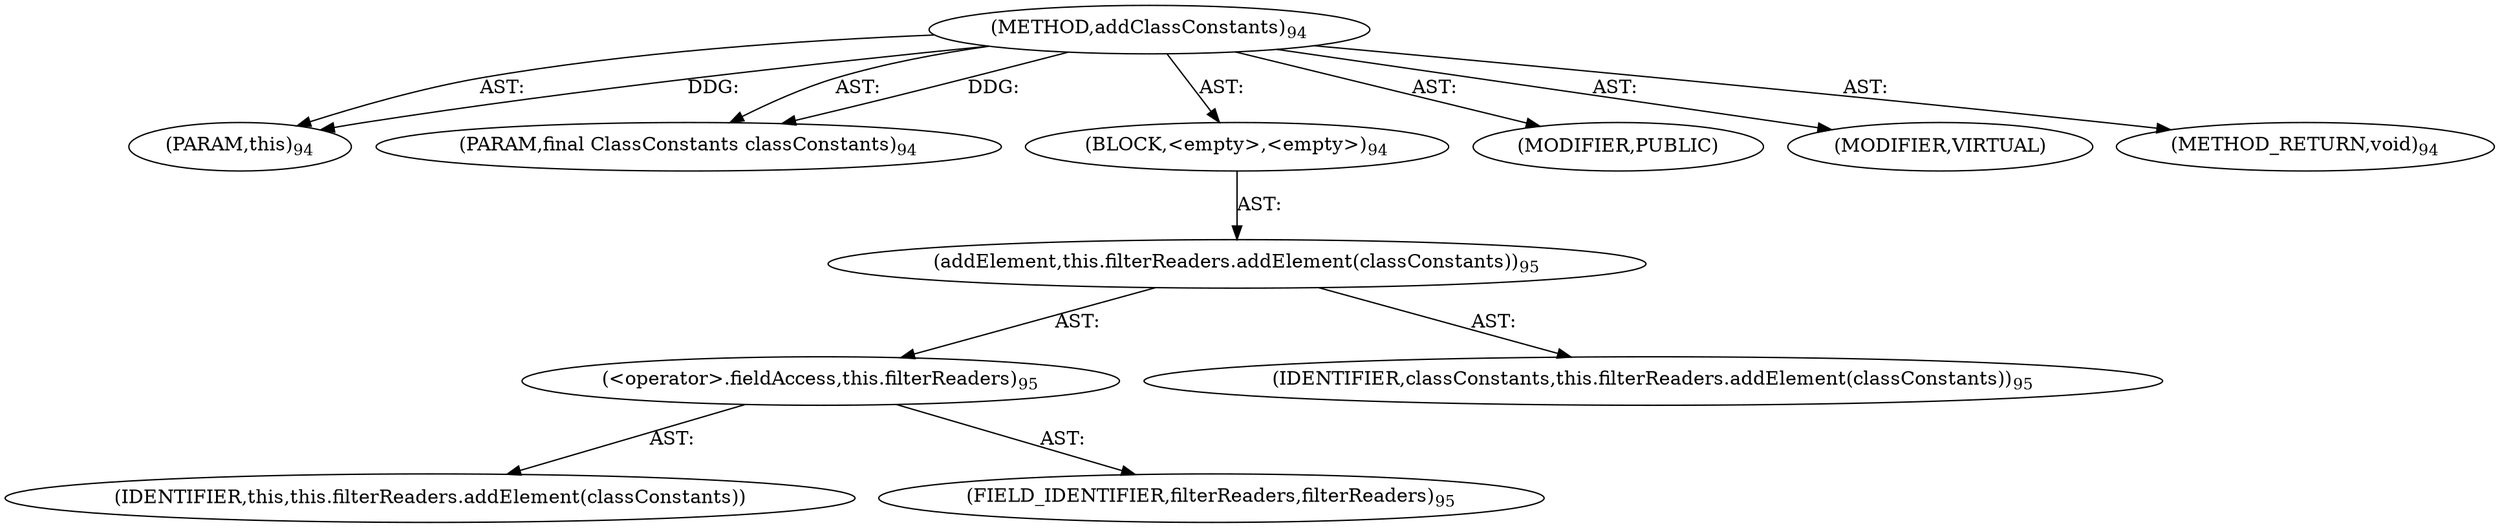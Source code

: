 digraph "addClassConstants" {  
"111669149698" [label = <(METHOD,addClassConstants)<SUB>94</SUB>> ]
"115964116996" [label = <(PARAM,this)<SUB>94</SUB>> ]
"115964116997" [label = <(PARAM,final ClassConstants classConstants)<SUB>94</SUB>> ]
"25769803778" [label = <(BLOCK,&lt;empty&gt;,&lt;empty&gt;)<SUB>94</SUB>> ]
"30064771075" [label = <(addElement,this.filterReaders.addElement(classConstants))<SUB>95</SUB>> ]
"30064771076" [label = <(&lt;operator&gt;.fieldAccess,this.filterReaders)<SUB>95</SUB>> ]
"68719476741" [label = <(IDENTIFIER,this,this.filterReaders.addElement(classConstants))> ]
"55834574850" [label = <(FIELD_IDENTIFIER,filterReaders,filterReaders)<SUB>95</SUB>> ]
"68719476742" [label = <(IDENTIFIER,classConstants,this.filterReaders.addElement(classConstants))<SUB>95</SUB>> ]
"133143986181" [label = <(MODIFIER,PUBLIC)> ]
"133143986182" [label = <(MODIFIER,VIRTUAL)> ]
"128849018882" [label = <(METHOD_RETURN,void)<SUB>94</SUB>> ]
  "111669149698" -> "115964116996"  [ label = "AST: "] 
  "111669149698" -> "115964116997"  [ label = "AST: "] 
  "111669149698" -> "25769803778"  [ label = "AST: "] 
  "111669149698" -> "133143986181"  [ label = "AST: "] 
  "111669149698" -> "133143986182"  [ label = "AST: "] 
  "111669149698" -> "128849018882"  [ label = "AST: "] 
  "25769803778" -> "30064771075"  [ label = "AST: "] 
  "30064771075" -> "30064771076"  [ label = "AST: "] 
  "30064771075" -> "68719476742"  [ label = "AST: "] 
  "30064771076" -> "68719476741"  [ label = "AST: "] 
  "30064771076" -> "55834574850"  [ label = "AST: "] 
  "111669149698" -> "115964116996"  [ label = "DDG: "] 
  "111669149698" -> "115964116997"  [ label = "DDG: "] 
}
